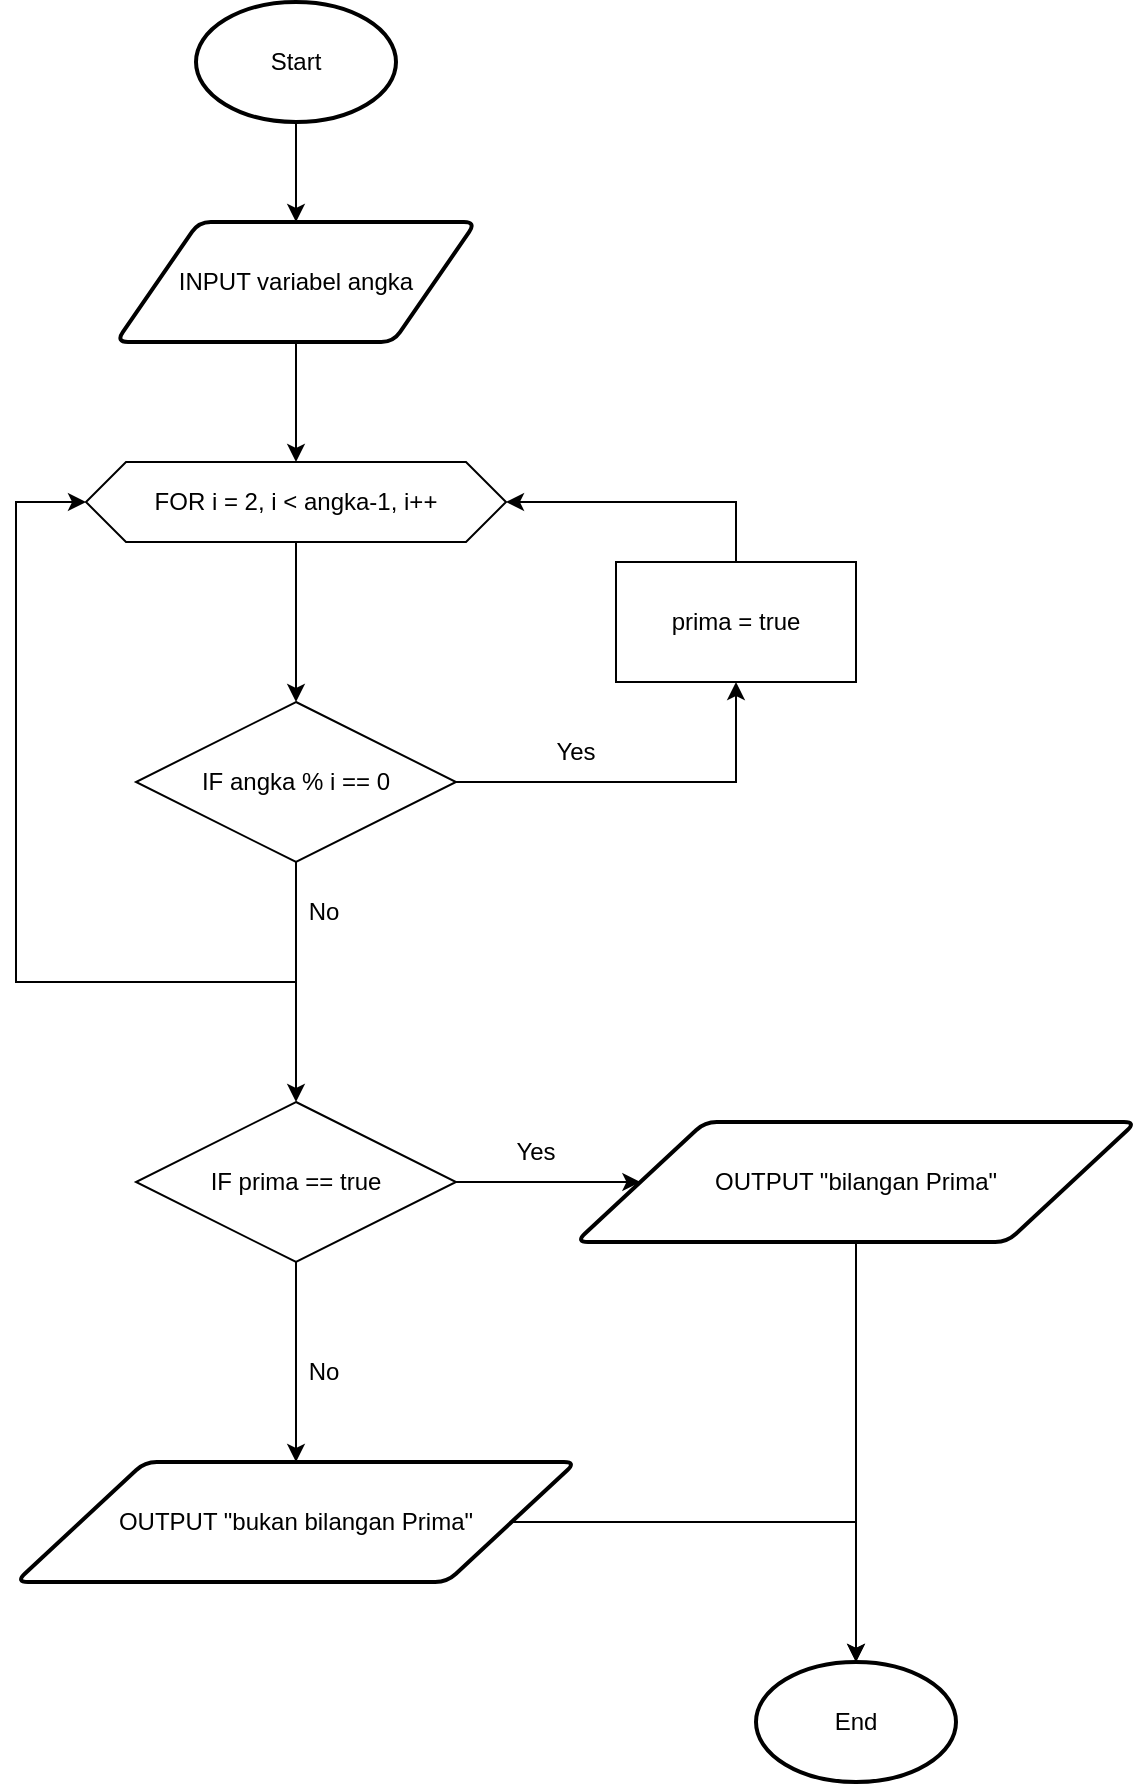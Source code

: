 <mxfile version="15.8.4" type="device"><diagram id="NsqXQ-u5xw7d14wq9bVt" name="Page-1"><mxGraphModel dx="1021" dy="574" grid="1" gridSize="10" guides="1" tooltips="1" connect="1" arrows="1" fold="1" page="1" pageScale="1" pageWidth="827" pageHeight="1169" math="0" shadow="0"><root><mxCell id="0"/><mxCell id="1" parent="0"/><mxCell id="fNncVA8ahQ3o5TSuPRgc-9" style="edgeStyle=orthogonalEdgeStyle;rounded=0;orthogonalLoop=1;jettySize=auto;html=1;entryX=0.5;entryY=0;entryDx=0;entryDy=0;" edge="1" parent="1" source="BFR9TsvS-_kATGKDEJTt-2" target="BFR9TsvS-_kATGKDEJTt-3"><mxGeometry relative="1" as="geometry"/></mxCell><mxCell id="BFR9TsvS-_kATGKDEJTt-2" value="Start" style="strokeWidth=2;html=1;shape=mxgraph.flowchart.start_1;whiteSpace=wrap;" parent="1" vertex="1"><mxGeometry x="350" y="40" width="100" height="60" as="geometry"/></mxCell><mxCell id="fNncVA8ahQ3o5TSuPRgc-11" style="edgeStyle=orthogonalEdgeStyle;rounded=0;orthogonalLoop=1;jettySize=auto;html=1;entryX=0.5;entryY=0;entryDx=0;entryDy=0;" edge="1" parent="1" source="BFR9TsvS-_kATGKDEJTt-3" target="fNncVA8ahQ3o5TSuPRgc-4"><mxGeometry relative="1" as="geometry"/></mxCell><mxCell id="BFR9TsvS-_kATGKDEJTt-3" value="INPUT variabel angka" style="shape=parallelogram;html=1;strokeWidth=2;perimeter=parallelogramPerimeter;whiteSpace=wrap;rounded=1;arcSize=12;size=0.23;" parent="1" vertex="1"><mxGeometry x="310" y="150" width="180" height="60" as="geometry"/></mxCell><mxCell id="fNncVA8ahQ3o5TSuPRgc-22" style="edgeStyle=orthogonalEdgeStyle;rounded=0;orthogonalLoop=1;jettySize=auto;html=1;entryX=0.5;entryY=0;entryDx=0;entryDy=0;" edge="1" parent="1" source="fNncVA8ahQ3o5TSuPRgc-4" target="fNncVA8ahQ3o5TSuPRgc-21"><mxGeometry relative="1" as="geometry"/></mxCell><mxCell id="fNncVA8ahQ3o5TSuPRgc-4" value="FOR i = 2, i &amp;lt; angka-1, i++" style="shape=hexagon;perimeter=hexagonPerimeter2;whiteSpace=wrap;html=1;fixedSize=1;" vertex="1" parent="1"><mxGeometry x="295" y="270" width="210" height="40" as="geometry"/></mxCell><mxCell id="fNncVA8ahQ3o5TSuPRgc-13" style="edgeStyle=orthogonalEdgeStyle;rounded=0;orthogonalLoop=1;jettySize=auto;html=1;" edge="1" parent="1" source="fNncVA8ahQ3o5TSuPRgc-6" target="fNncVA8ahQ3o5TSuPRgc-8"><mxGeometry relative="1" as="geometry"/></mxCell><mxCell id="fNncVA8ahQ3o5TSuPRgc-14" style="edgeStyle=orthogonalEdgeStyle;rounded=0;orthogonalLoop=1;jettySize=auto;html=1;entryX=0.5;entryY=0;entryDx=0;entryDy=0;" edge="1" parent="1" source="fNncVA8ahQ3o5TSuPRgc-6" target="fNncVA8ahQ3o5TSuPRgc-7"><mxGeometry relative="1" as="geometry"/></mxCell><mxCell id="fNncVA8ahQ3o5TSuPRgc-6" value="IF prima == true" style="rhombus;whiteSpace=wrap;html=1;" vertex="1" parent="1"><mxGeometry x="320" y="590" width="160" height="80" as="geometry"/></mxCell><mxCell id="fNncVA8ahQ3o5TSuPRgc-38" style="edgeStyle=orthogonalEdgeStyle;rounded=0;orthogonalLoop=1;jettySize=auto;html=1;" edge="1" parent="1" source="fNncVA8ahQ3o5TSuPRgc-7" target="fNncVA8ahQ3o5TSuPRgc-39"><mxGeometry relative="1" as="geometry"><mxPoint x="610" y="800" as="targetPoint"/></mxGeometry></mxCell><mxCell id="fNncVA8ahQ3o5TSuPRgc-7" value="OUTPUT &quot;bukan bilangan Prima&quot;" style="shape=parallelogram;html=1;strokeWidth=2;perimeter=parallelogramPerimeter;whiteSpace=wrap;rounded=1;arcSize=12;size=0.23;" vertex="1" parent="1"><mxGeometry x="260" y="770" width="280" height="60" as="geometry"/></mxCell><mxCell id="fNncVA8ahQ3o5TSuPRgc-40" style="edgeStyle=orthogonalEdgeStyle;rounded=0;orthogonalLoop=1;jettySize=auto;html=1;entryX=0.5;entryY=0;entryDx=0;entryDy=0;entryPerimeter=0;" edge="1" parent="1" source="fNncVA8ahQ3o5TSuPRgc-8" target="fNncVA8ahQ3o5TSuPRgc-39"><mxGeometry relative="1" as="geometry"><mxPoint x="620" y="800" as="targetPoint"/></mxGeometry></mxCell><mxCell id="fNncVA8ahQ3o5TSuPRgc-8" value="OUTPUT &quot;bilangan Prima&quot;" style="shape=parallelogram;html=1;strokeWidth=2;perimeter=parallelogramPerimeter;whiteSpace=wrap;rounded=1;arcSize=12;size=0.23;" vertex="1" parent="1"><mxGeometry x="540" y="600" width="280" height="60" as="geometry"/></mxCell><mxCell id="fNncVA8ahQ3o5TSuPRgc-16" value="No" style="text;html=1;strokeColor=none;fillColor=none;align=center;verticalAlign=middle;whiteSpace=wrap;rounded=0;" vertex="1" parent="1"><mxGeometry x="384" y="710" width="60" height="30" as="geometry"/></mxCell><mxCell id="fNncVA8ahQ3o5TSuPRgc-20" style="edgeStyle=orthogonalEdgeStyle;rounded=0;orthogonalLoop=1;jettySize=auto;html=1;entryX=0.5;entryY=0;entryDx=0;entryDy=0;exitX=0.5;exitY=1;exitDx=0;exitDy=0;" edge="1" parent="1" source="fNncVA8ahQ3o5TSuPRgc-21" target="fNncVA8ahQ3o5TSuPRgc-6"><mxGeometry relative="1" as="geometry"><mxPoint x="384" y="460" as="sourcePoint"/></mxGeometry></mxCell><mxCell id="fNncVA8ahQ3o5TSuPRgc-35" style="edgeStyle=orthogonalEdgeStyle;rounded=0;orthogonalLoop=1;jettySize=auto;html=1;" edge="1" parent="1" source="fNncVA8ahQ3o5TSuPRgc-21" target="fNncVA8ahQ3o5TSuPRgc-29"><mxGeometry relative="1" as="geometry"/></mxCell><mxCell id="fNncVA8ahQ3o5TSuPRgc-36" style="edgeStyle=orthogonalEdgeStyle;rounded=0;orthogonalLoop=1;jettySize=auto;html=1;entryX=0;entryY=0.5;entryDx=0;entryDy=0;" edge="1" parent="1" source="fNncVA8ahQ3o5TSuPRgc-21" target="fNncVA8ahQ3o5TSuPRgc-4"><mxGeometry relative="1" as="geometry"><Array as="points"><mxPoint x="400" y="530"/><mxPoint x="260" y="530"/><mxPoint x="260" y="290"/></Array></mxGeometry></mxCell><mxCell id="fNncVA8ahQ3o5TSuPRgc-21" value="IF angka % i == 0" style="rhombus;whiteSpace=wrap;html=1;" vertex="1" parent="1"><mxGeometry x="320" y="390" width="160" height="80" as="geometry"/></mxCell><mxCell id="fNncVA8ahQ3o5TSuPRgc-24" value="Yes" style="text;html=1;strokeColor=none;fillColor=none;align=center;verticalAlign=middle;whiteSpace=wrap;rounded=0;" vertex="1" parent="1"><mxGeometry x="490" y="600" width="60" height="30" as="geometry"/></mxCell><mxCell id="fNncVA8ahQ3o5TSuPRgc-31" style="edgeStyle=orthogonalEdgeStyle;rounded=0;orthogonalLoop=1;jettySize=auto;html=1;entryX=1;entryY=0.5;entryDx=0;entryDy=0;" edge="1" parent="1" source="fNncVA8ahQ3o5TSuPRgc-29" target="fNncVA8ahQ3o5TSuPRgc-4"><mxGeometry relative="1" as="geometry"><Array as="points"><mxPoint x="620" y="290"/></Array></mxGeometry></mxCell><mxCell id="fNncVA8ahQ3o5TSuPRgc-29" value="prima = true" style="rounded=0;whiteSpace=wrap;html=1;" vertex="1" parent="1"><mxGeometry x="560" y="320" width="120" height="60" as="geometry"/></mxCell><mxCell id="fNncVA8ahQ3o5TSuPRgc-32" value="No" style="text;html=1;strokeColor=none;fillColor=none;align=center;verticalAlign=middle;whiteSpace=wrap;rounded=0;" vertex="1" parent="1"><mxGeometry x="384" y="480" width="60" height="30" as="geometry"/></mxCell><mxCell id="fNncVA8ahQ3o5TSuPRgc-33" value="Yes" style="text;html=1;strokeColor=none;fillColor=none;align=center;verticalAlign=middle;whiteSpace=wrap;rounded=0;" vertex="1" parent="1"><mxGeometry x="510" y="400" width="60" height="30" as="geometry"/></mxCell><mxCell id="fNncVA8ahQ3o5TSuPRgc-39" value="End" style="strokeWidth=2;html=1;shape=mxgraph.flowchart.start_1;whiteSpace=wrap;" vertex="1" parent="1"><mxGeometry x="630" y="870" width="100" height="60" as="geometry"/></mxCell></root></mxGraphModel></diagram></mxfile>